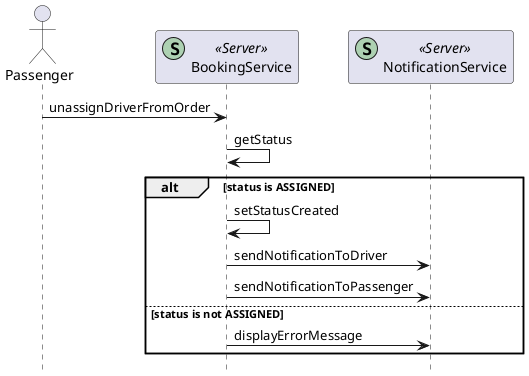 @startuml

hide footbox

actor Passenger
participant "BookingService" as BookingService  << (S,#ADD1B2) Server >>
participant "NotificationService" as NotificationService  << (S,#ADD1B2) Server >>

Passenger -> BookingService : unassignDriverFromOrder

BookingService -> BookingService : getStatus

alt status is ASSIGNED

    BookingService -> BookingService : setStatusCreated

    BookingService -> NotificationService : sendNotificationToDriver

    BookingService -> NotificationService : sendNotificationToPassenger

else status is not ASSIGNED

    BookingService -> NotificationService : displayErrorMessage

end

@enduml